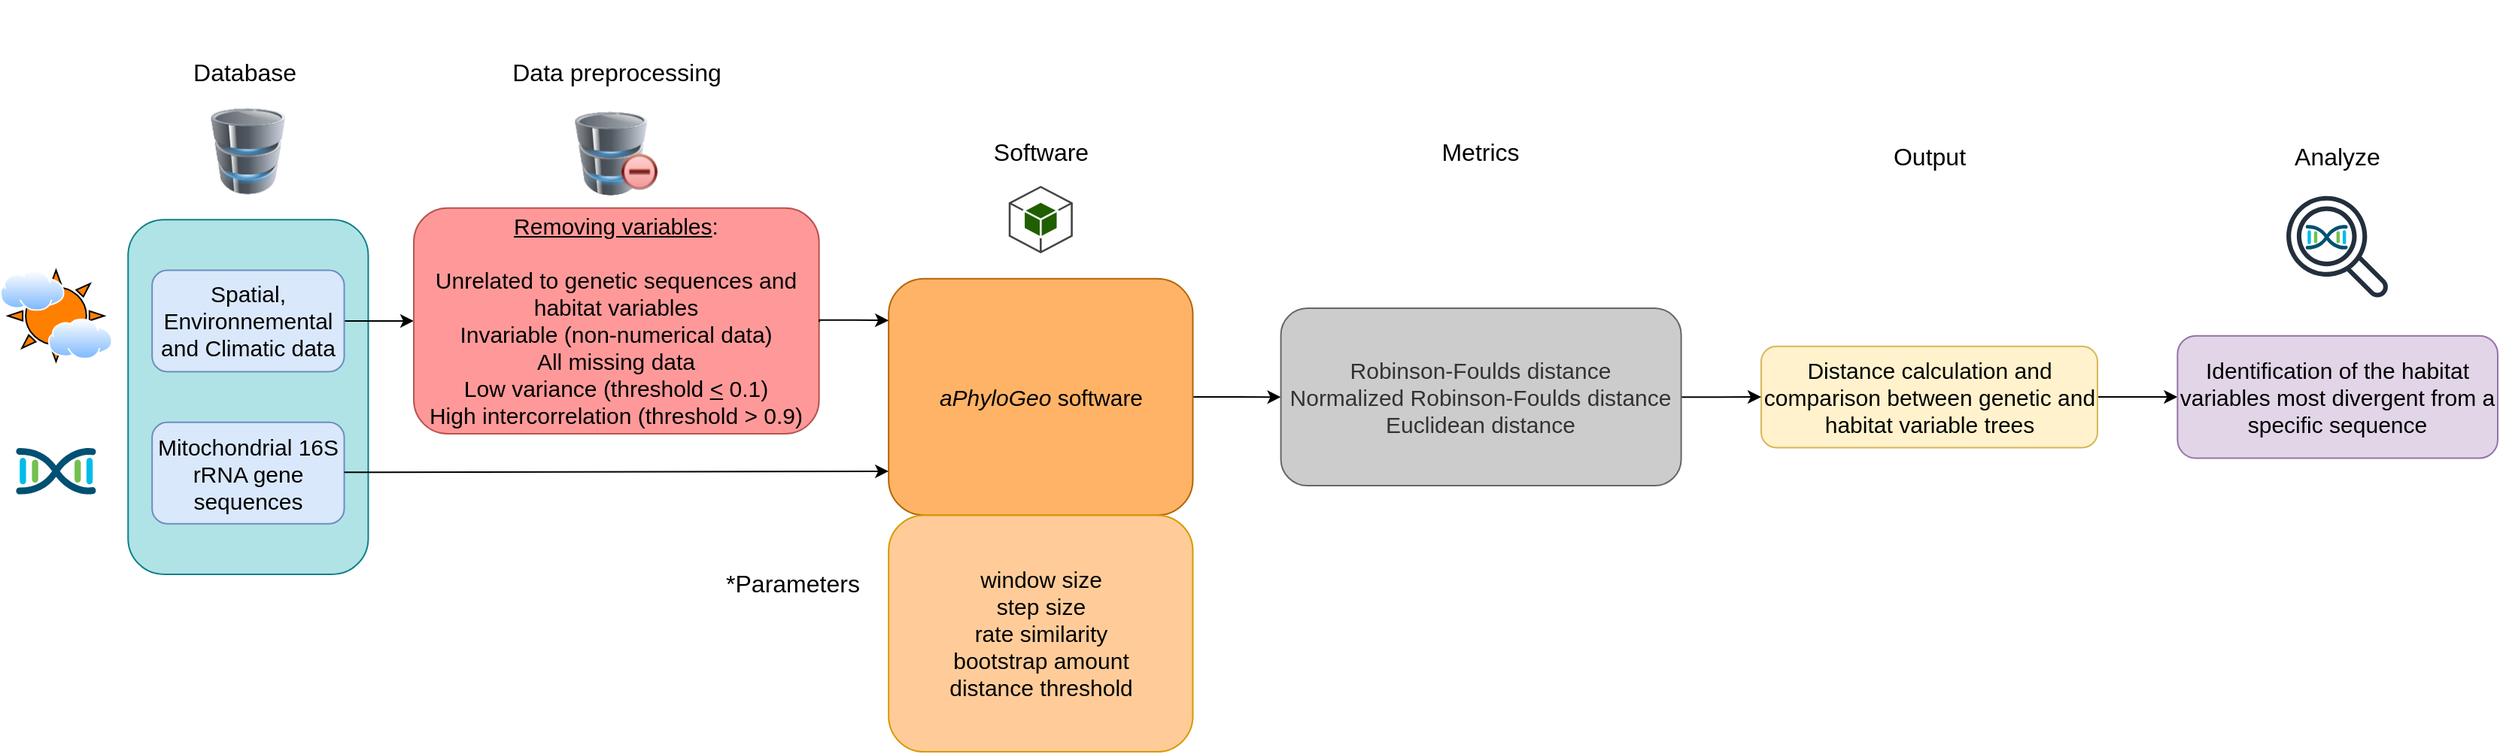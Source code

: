 <mxfile version="24.7.17">
  <diagram name="Page-1" id="-rFiT2QOCS_2W7RfbsIS">
    <mxGraphModel dx="1861" dy="378" grid="1" gridSize="10" guides="1" tooltips="1" connect="1" arrows="1" fold="1" page="1" pageScale="1" pageWidth="827" pageHeight="1169" math="0" shadow="0">
      <root>
        <mxCell id="0" />
        <mxCell id="1" parent="0" />
        <mxCell id="uiCsQ9Mk5P981hUro8Ao-3" value="" style="group" parent="1" vertex="1" connectable="0">
          <mxGeometry x="-70" y="60" width="1660" height="500" as="geometry" />
        </mxCell>
        <mxCell id="SzXXKODQA_d7fAglRIwC-3" value="" style="rounded=1;whiteSpace=wrap;html=1;fillColor=#b0e3e6;strokeColor=#0e8088;" parent="uiCsQ9Mk5P981hUro8Ao-3" vertex="1">
          <mxGeometry x="85.128" y="146.067" width="159.615" height="235.955" as="geometry" />
        </mxCell>
        <mxCell id="WVmnRhe4FLrsOpsETF_J-13" value="" style="edgeStyle=orthogonalEdgeStyle;rounded=0;orthogonalLoop=1;jettySize=auto;html=1;" parent="uiCsQ9Mk5P981hUro8Ao-3" source="SzXXKODQA_d7fAglRIwC-4" target="SzXXKODQA_d7fAglRIwC-6" edge="1">
          <mxGeometry relative="1" as="geometry" />
        </mxCell>
        <mxCell id="SzXXKODQA_d7fAglRIwC-4" value="&lt;font style=&quot;font-size: 15px;&quot;&gt;Spatial, Environnemental and Climatic data&lt;/font&gt;" style="rounded=1;whiteSpace=wrap;html=1;fillColor=#dae8fc;strokeColor=#6c8ebf;" parent="uiCsQ9Mk5P981hUro8Ao-3" vertex="1">
          <mxGeometry x="101.09" y="179.775" width="127.692" height="67.416" as="geometry" />
        </mxCell>
        <mxCell id="SzXXKODQA_d7fAglRIwC-5" value="&lt;font style=&quot;font-size: 15px;&quot;&gt;Mitochondrial 16S rRNA gene sequences&lt;/font&gt;" style="rounded=1;whiteSpace=wrap;html=1;fillColor=#dae8fc;strokeColor=#6c8ebf;" parent="uiCsQ9Mk5P981hUro8Ao-3" vertex="1">
          <mxGeometry x="101.09" y="280.899" width="127.692" height="67.416" as="geometry" />
        </mxCell>
        <mxCell id="SzXXKODQA_d7fAglRIwC-6" value="&lt;div style=&quot;font-size: 15px;&quot;&gt;&lt;span style=&quot;background-color: initial;&quot;&gt;&lt;font style=&quot;font-size: 15px;&quot;&gt;&lt;u style=&quot;&quot;&gt;Removing variables&lt;/u&gt;:&lt;/font&gt;&lt;/span&gt;&lt;/div&gt;&lt;div style=&quot;font-size: 15px;&quot;&gt;&lt;span style=&quot;background-color: initial;&quot;&gt;&lt;font style=&quot;font-size: 15px;&quot;&gt;&lt;br&gt;&lt;/font&gt;&lt;/span&gt;&lt;/div&gt;&lt;div style=&quot;&quot;&gt;&lt;font style=&quot;&quot;&gt;&lt;span style=&quot;background-color: initial;&quot;&gt;&lt;span style=&quot;font-size: 15px;&quot;&gt;Unrelated to genetic sequences and habitat variables&lt;/span&gt;&lt;br&gt;&lt;/span&gt;&lt;/font&gt;&lt;/div&gt;&lt;div style=&quot;font-size: 15px;&quot;&gt;&lt;font style=&quot;font-size: 15px;&quot;&gt;&lt;span style=&quot;background-color: initial;&quot;&gt;Invariable (non-numerical data)&lt;/span&gt;&lt;br&gt;&lt;span style=&quot;background-color: initial;&quot;&gt;All missing data&lt;/span&gt;&lt;br&gt;&lt;span style=&quot;background-color: initial;&quot;&gt;Low variance (threshold&amp;nbsp;&lt;/span&gt;&lt;u style=&quot;background-color: initial;&quot;&gt;&amp;lt;&lt;/u&gt;&lt;span style=&quot;background-color: initial;&quot;&gt; 0.1)&lt;/span&gt;&lt;br&gt;&lt;/font&gt;&lt;/div&gt;&lt;div style=&quot;font-size: 15px;&quot;&gt;&lt;span style=&quot;background-color: initial;&quot;&gt;&lt;font style=&quot;font-size: 15px;&quot;&gt;&lt;font style=&quot;font-size: 15px;&quot;&gt;High intercorrelation (threshold &amp;gt; 0.9&lt;/font&gt;&lt;font style=&quot;font-size: 15px;&quot;&gt;)&lt;/font&gt;&lt;/font&gt;&lt;/span&gt;&lt;/div&gt;" style="rounded=1;whiteSpace=wrap;html=1;fillColor=#FF9999;strokeColor=#b85450;align=center;" parent="uiCsQ9Mk5P981hUro8Ao-3" vertex="1">
          <mxGeometry x="275.01" y="138.42" width="269.33" height="150.13" as="geometry" />
        </mxCell>
        <mxCell id="SzXXKODQA_d7fAglRIwC-53" value="" style="edgeStyle=orthogonalEdgeStyle;rounded=0;orthogonalLoop=1;jettySize=auto;html=1;" parent="uiCsQ9Mk5P981hUro8Ao-3" source="SzXXKODQA_d7fAglRIwC-7" target="SzXXKODQA_d7fAglRIwC-25" edge="1">
          <mxGeometry relative="1" as="geometry" />
        </mxCell>
        <mxCell id="SzXXKODQA_d7fAglRIwC-7" value="&lt;font style=&quot;font-size: 15px;&quot;&gt;&lt;i&gt;aPhyloGeo&lt;/i&gt; software&lt;/font&gt;" style="rounded=1;whiteSpace=wrap;html=1;fillColor=#FFB366;strokeColor=#b46504;" parent="uiCsQ9Mk5P981hUro8Ao-3" vertex="1">
          <mxGeometry x="590.577" y="185.393" width="202.179" height="157.303" as="geometry" />
        </mxCell>
        <mxCell id="SzXXKODQA_d7fAglRIwC-8" value="" style="endArrow=classic;html=1;rounded=0;entryX=0;entryY=0.814;entryDx=0;entryDy=0;entryPerimeter=0;" parent="uiCsQ9Mk5P981hUro8Ao-3" target="SzXXKODQA_d7fAglRIwC-7" edge="1">
          <mxGeometry width="50" height="50" relative="1" as="geometry">
            <mxPoint x="228.782" y="314.157" as="sourcePoint" />
            <mxPoint x="590.577" y="313.483" as="targetPoint" />
          </mxGeometry>
        </mxCell>
        <mxCell id="SzXXKODQA_d7fAglRIwC-9" value="&lt;div style=&quot;margin-top: 0px; margin-bottom: 0px; padding-left: 0px; padding-right: 0px; font-size: 15px;&quot;&gt;&lt;span style=&quot;background-color: initial; font-size: 15px;&quot;&gt;window size&lt;br&gt;&lt;/span&gt;&lt;span style=&quot;background-color: initial; font-size: 15px;&quot;&gt;step size&lt;br&gt;&lt;/span&gt;&lt;span style=&quot;background-color: initial; font-size: 15px;&quot;&gt;rate similarity&lt;/span&gt;&lt;br style=&quot;&quot;&gt;&lt;span style=&quot;background-color: initial; font-size: 15px;&quot;&gt;bootstrap amount&lt;/span&gt;&lt;br style=&quot;&quot;&gt;&lt;span style=&quot;background-color: initial; font-size: 15px;&quot;&gt;distance threshold&lt;/span&gt;&lt;br&gt;&lt;/div&gt;" style="rounded=1;whiteSpace=wrap;html=1;align=center;fillColor=#FFCC99;strokeColor=#d79b00;" parent="uiCsQ9Mk5P981hUro8Ao-3" vertex="1">
          <mxGeometry x="590.577" y="342.697" width="202.179" height="157.303" as="geometry" />
        </mxCell>
        <mxCell id="SzXXKODQA_d7fAglRIwC-44" value="" style="edgeStyle=orthogonalEdgeStyle;rounded=0;orthogonalLoop=1;jettySize=auto;html=1;" parent="uiCsQ9Mk5P981hUro8Ao-3" source="SzXXKODQA_d7fAglRIwC-12" target="SzXXKODQA_d7fAglRIwC-39" edge="1">
          <mxGeometry relative="1" as="geometry" />
        </mxCell>
        <mxCell id="SzXXKODQA_d7fAglRIwC-12" value="&lt;font style=&quot;font-size: 15px;&quot;&gt;Distance calculation and comparison between genetic and habitat variable trees&lt;/font&gt;" style="rounded=1;whiteSpace=wrap;html=1;fillColor=#fff2cc;strokeColor=#d6b656;" parent="uiCsQ9Mk5P981hUro8Ao-3" vertex="1">
          <mxGeometry x="1170.513" y="230.337" width="223.462" height="67.416" as="geometry" />
        </mxCell>
        <mxCell id="SzXXKODQA_d7fAglRIwC-13" value="Database&amp;nbsp;" style="text;html=1;align=center;verticalAlign=middle;whiteSpace=wrap;rounded=0;fontSize=16;" parent="uiCsQ9Mk5P981hUro8Ao-3" vertex="1">
          <mxGeometry x="133.013" y="31.466" width="63.846" height="33.708" as="geometry" />
        </mxCell>
        <mxCell id="SzXXKODQA_d7fAglRIwC-14" value="Data preprocessing" style="text;html=1;align=center;verticalAlign=middle;whiteSpace=wrap;rounded=0;fontSize=16;" parent="uiCsQ9Mk5P981hUro8Ao-3" vertex="1">
          <mxGeometry x="329.872" y="20.23" width="159.615" height="56.18" as="geometry" />
        </mxCell>
        <mxCell id="SzXXKODQA_d7fAglRIwC-15" value="Output" style="text;html=1;align=center;verticalAlign=middle;whiteSpace=wrap;rounded=0;fontSize=16;" parent="uiCsQ9Mk5P981hUro8Ao-3" vertex="1">
          <mxGeometry x="1251.651" y="76.406" width="61.186" height="56.18" as="geometry" />
        </mxCell>
        <mxCell id="SzXXKODQA_d7fAglRIwC-16" value="*Parameters" style="text;html=1;align=center;verticalAlign=middle;whiteSpace=wrap;rounded=0;fontSize=16;rotation=0;" parent="uiCsQ9Mk5P981hUro8Ao-3" vertex="1">
          <mxGeometry x="478.846" y="359.551" width="95.769" height="56.18" as="geometry" />
        </mxCell>
        <mxCell id="SzXXKODQA_d7fAglRIwC-17" value="" style="image;html=1;image=img/lib/clip_art/computers/Database_Minus_128x128.png" parent="uiCsQ9Mk5P981hUro8Ao-3" vertex="1">
          <mxGeometry x="374.68" y="74.17" width="70" height="55.85" as="geometry" />
        </mxCell>
        <mxCell id="SzXXKODQA_d7fAglRIwC-19" value="" style="outlineConnect=0;dashed=0;verticalLabelPosition=bottom;verticalAlign=top;align=center;html=1;shape=mxgraph.aws3.android;fillColor=#205E00;gradientColor=none;" parent="uiCsQ9Mk5P981hUro8Ao-3" vertex="1">
          <mxGeometry x="670.385" y="123.596" width="42.564" height="44.944" as="geometry" />
        </mxCell>
        <mxCell id="SzXXKODQA_d7fAglRIwC-20" value="" style="shape=image;html=1;verticalAlign=top;verticalLabelPosition=bottom;labelBackgroundColor=#ffffff;imageAspect=0;aspect=fixed;image=https://cdn1.iconfinder.com/data/icons/CrystalClear/128x128/apps/package_utilities.png" parent="uiCsQ9Mk5P981hUro8Ao-3" vertex="1">
          <mxGeometry x="501.192" y="415.73" width="51.077" height="51.077" as="geometry" />
        </mxCell>
        <mxCell id="SzXXKODQA_d7fAglRIwC-21" value="" style="shape=image;html=1;verticalAlign=top;verticalLabelPosition=bottom;labelBackgroundColor=#ffffff;imageAspect=0;aspect=fixed;image=https://cdn2.iconfinder.com/data/icons/css-vol-2/24/list-tree-128.png" parent="uiCsQ9Mk5P981hUro8Ao-3" vertex="1">
          <mxGeometry x="1248.192" y="129.213" width="68.103" height="68.103" as="geometry" />
        </mxCell>
        <mxCell id="SzXXKODQA_d7fAglRIwC-43" value="" style="edgeStyle=orthogonalEdgeStyle;rounded=0;orthogonalLoop=1;jettySize=auto;html=1;" parent="uiCsQ9Mk5P981hUro8Ao-3" source="SzXXKODQA_d7fAglRIwC-25" target="SzXXKODQA_d7fAglRIwC-12" edge="1">
          <mxGeometry relative="1" as="geometry" />
        </mxCell>
        <mxCell id="SzXXKODQA_d7fAglRIwC-25" value="&lt;div style=&quot;margin-top: 0px; margin-bottom: 0px; padding-left: 0px; padding-right: 0px; font-size: 15px;&quot;&gt;&lt;span style=&quot;background-color: initial; font-size: 15px;&quot;&gt;Robinson-Foulds distance&lt;br&gt;&lt;/span&gt;&lt;span style=&quot;background-color: initial; font-size: 15px;&quot;&gt;Normalized Robinson-Foulds distance&lt;br&gt;&lt;/span&gt;&lt;span style=&quot;font-size: 15px;&quot;&gt;Euclidean distance&lt;/span&gt;&lt;br&gt;&lt;/div&gt;" style="rounded=1;whiteSpace=wrap;html=1;align=center;fillColor=#CCCCCC;strokeColor=#666666;fontColor=#333333;" parent="uiCsQ9Mk5P981hUro8Ao-3" vertex="1">
          <mxGeometry x="851.282" y="205.056" width="266.026" height="117.978" as="geometry" />
        </mxCell>
        <mxCell id="SzXXKODQA_d7fAglRIwC-39" value="&lt;font style=&quot;font-size: 15px;&quot;&gt;Identification of the habitat variables most divergent from a specific sequence&lt;/font&gt;" style="rounded=1;whiteSpace=wrap;html=1;align=center;fillColor=#e1d5e7;strokeColor=#9673a6;" parent="uiCsQ9Mk5P981hUro8Ao-3" vertex="1">
          <mxGeometry x="1447.179" y="223.315" width="212.821" height="81.461" as="geometry" />
        </mxCell>
        <mxCell id="SzXXKODQA_d7fAglRIwC-47" value="" style="shape=image;html=1;verticalAlign=top;verticalLabelPosition=bottom;labelBackgroundColor=#ffffff;imageAspect=0;aspect=fixed;image=https://cdn1.iconfinder.com/data/icons/competitive-strategy-and-corporate-training/512/597_Command_computer_function_process_progress_game_gaming_genres_programing-128.png" parent="uiCsQ9Mk5P981hUro8Ao-3" vertex="1">
          <mxGeometry x="950.245" y="123.596" width="68.103" height="68.103" as="geometry" />
        </mxCell>
        <mxCell id="SzXXKODQA_d7fAglRIwC-54" value="" style="points=[[0.5,0.37,0],[1,0.09,0],[1,0.9,0],[0,0.08,0],[0,0.91,0],[0.5,0.61,0],[0.045,0.5,0],[0.96,0.5,0]];verticalLabelPosition=bottom;sketch=0;html=1;verticalAlign=top;aspect=fixed;align=center;pointerEvents=1;shape=mxgraph.cisco19.cisco_dna;fillColor=#005073;strokeColor=none;" parent="uiCsQ9Mk5P981hUro8Ao-3" vertex="1">
          <mxGeometry x="10.641" y="297.753" width="53.205" height="31.923" as="geometry" />
        </mxCell>
        <mxCell id="SzXXKODQA_d7fAglRIwC-57" value="" style="verticalLabelPosition=bottom;verticalAlign=top;html=1;shape=mxgraph.basic.sun;fillColor=#FF8000;" parent="uiCsQ9Mk5P981hUro8Ao-3" vertex="1">
          <mxGeometry x="5.321" y="179.775" width="63.846" height="60.607" as="geometry" />
        </mxCell>
        <mxCell id="SzXXKODQA_d7fAglRIwC-56" value="" style="image;aspect=fixed;perimeter=ellipsePerimeter;html=1;align=center;shadow=0;dashed=0;spacingTop=3;image=img/lib/active_directory/internet_cloud.svg;" parent="uiCsQ9Mk5P981hUro8Ao-3" vertex="1">
          <mxGeometry y="179.775" width="42.841" height="26.996" as="geometry" />
        </mxCell>
        <mxCell id="SzXXKODQA_d7fAglRIwC-58" value="Software" style="text;html=1;align=center;verticalAlign=middle;whiteSpace=wrap;rounded=0;fontSize=16;" parent="uiCsQ9Mk5P981hUro8Ao-3" vertex="1">
          <mxGeometry x="611.859" y="73.036" width="159.615" height="56.18" as="geometry" />
        </mxCell>
        <mxCell id="SzXXKODQA_d7fAglRIwC-59" value="Metrics" style="text;html=1;align=center;verticalAlign=middle;whiteSpace=wrap;rounded=0;fontSize=16;" parent="uiCsQ9Mk5P981hUro8Ao-3" vertex="1">
          <mxGeometry x="904.488" y="73.026" width="159.615" height="56.18" as="geometry" />
        </mxCell>
        <mxCell id="SzXXKODQA_d7fAglRIwC-61" value="Analyze" style="text;html=1;align=center;verticalAlign=middle;whiteSpace=wrap;rounded=0;fontSize=16;" parent="uiCsQ9Mk5P981hUro8Ao-3" vertex="1">
          <mxGeometry x="1522.997" y="76.406" width="61.186" height="56.18" as="geometry" />
        </mxCell>
        <mxCell id="SzXXKODQA_d7fAglRIwC-55" value="" style="points=[[0.5,0.37,0],[1,0.09,0],[1,0.9,0],[0,0.08,0],[0,0.91,0],[0.5,0.61,0],[0.045,0.5,0],[0.96,0.5,0]];verticalLabelPosition=bottom;sketch=0;html=1;verticalAlign=top;aspect=fixed;align=center;pointerEvents=1;shape=mxgraph.cisco19.cisco_dna;fillColor=#005073;strokeColor=none;" parent="uiCsQ9Mk5P981hUro8Ao-3" vertex="1">
          <mxGeometry x="1532.307" y="149.549" width="28.025" height="16.815" as="geometry" />
        </mxCell>
        <mxCell id="SzXXKODQA_d7fAglRIwC-66" value="" style="sketch=0;outlineConnect=0;fontColor=#232F3E;gradientColor=none;fillColor=#232F3D;strokeColor=none;dashed=0;verticalLabelPosition=bottom;verticalAlign=top;align=center;html=1;fontSize=12;fontStyle=0;aspect=fixed;pointerEvents=1;shape=mxgraph.aws4.magnifying_glass_2;" parent="uiCsQ9Mk5P981hUro8Ao-3" vertex="1">
          <mxGeometry x="1519.538" y="130.022" width="68.103" height="68.103" as="geometry" />
        </mxCell>
        <mxCell id="SzXXKODQA_d7fAglRIwC-67" value="" style="image;aspect=fixed;perimeter=ellipsePerimeter;html=1;align=center;shadow=0;dashed=0;spacingTop=3;image=img/lib/active_directory/internet_cloud.svg;" parent="uiCsQ9Mk5P981hUro8Ao-3" vertex="1">
          <mxGeometry x="31.923" y="211.876" width="42.841" height="26.996" as="geometry" />
        </mxCell>
        <mxCell id="SzXXKODQA_d7fAglRIwC-78" style="edgeStyle=orthogonalEdgeStyle;rounded=0;orthogonalLoop=1;jettySize=auto;html=1;exitX=0.5;exitY=1;exitDx=0;exitDy=0;" parent="uiCsQ9Mk5P981hUro8Ao-3" edge="1">
          <mxGeometry relative="1" as="geometry">
            <mxPoint x="1077.404" y="67.416" as="sourcePoint" />
            <mxPoint x="1077.404" y="67.416" as="targetPoint" />
          </mxGeometry>
        </mxCell>
        <mxCell id="WVmnRhe4FLrsOpsETF_J-19" value="" style="edgeStyle=orthogonalEdgeStyle;rounded=0;orthogonalLoop=1;jettySize=auto;html=1;" parent="uiCsQ9Mk5P981hUro8Ao-3" edge="1">
          <mxGeometry relative="1" as="geometry">
            <mxPoint x="544.58" y="214.13" as="sourcePoint" />
            <mxPoint x="590.58" y="213.13" as="targetPoint" />
            <Array as="points">
              <mxPoint x="545" y="212.83" />
              <mxPoint x="568" y="212.83" />
            </Array>
          </mxGeometry>
        </mxCell>
        <mxCell id="WVmnRhe4FLrsOpsETF_J-20" value="" style="image;html=1;image=img/lib/clip_art/computers/Database_128x128.png" parent="uiCsQ9Mk5P981hUro8Ao-3" vertex="1">
          <mxGeometry x="129.78" y="71.79" width="70.32" height="57.42" as="geometry" />
        </mxCell>
      </root>
    </mxGraphModel>
  </diagram>
</mxfile>
